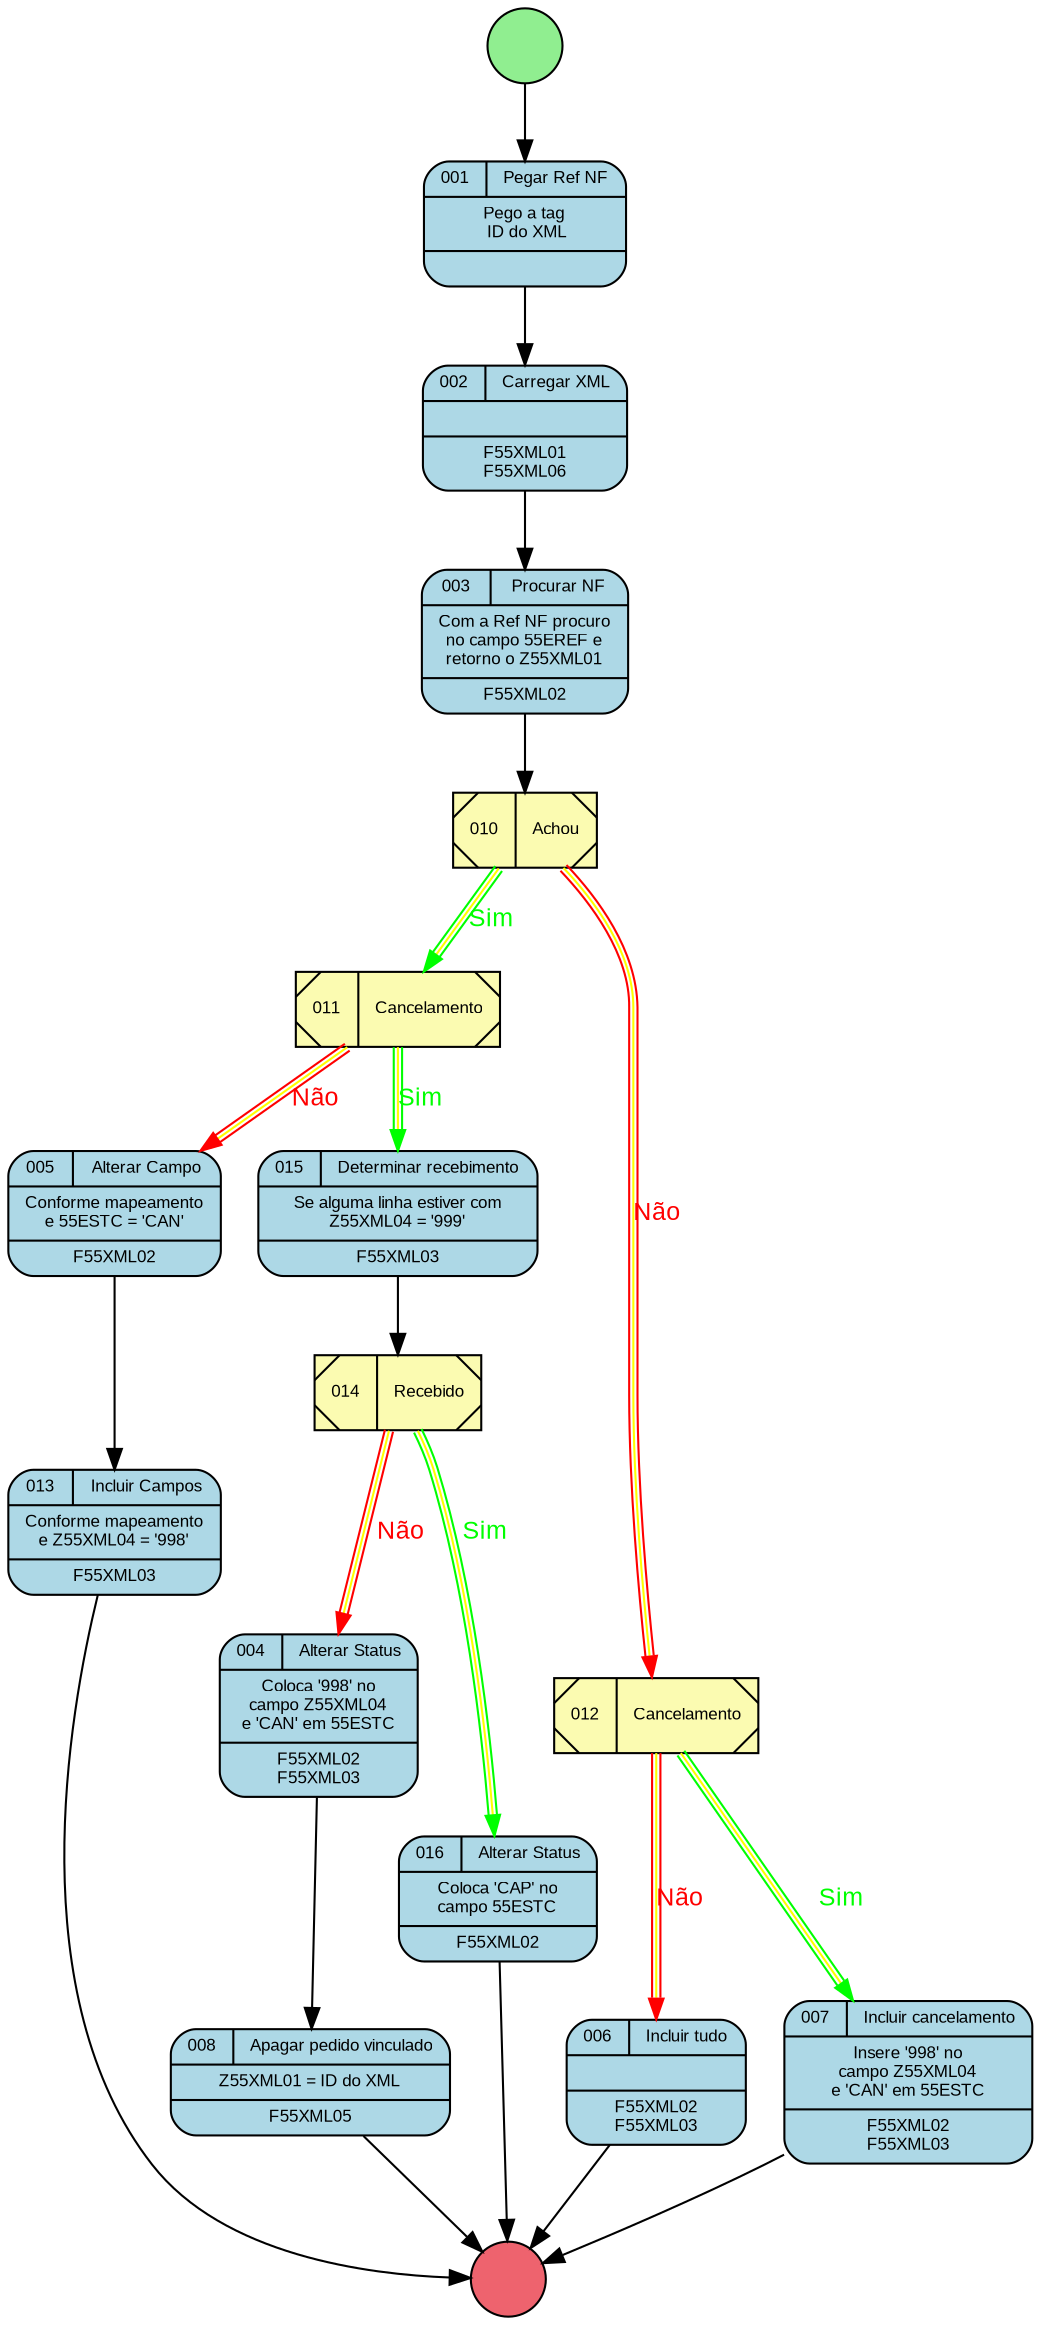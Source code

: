 digraph R {
    nodeini [
                shape=circle,
                style="filled",
                fillcolor="lightgreen",
                label=""
            ]
    node001 [
                fontname = "Arial",
                fontsize = 8,
                shape=record,
                style="rounded,filled",
                fillcolor="lightblue"
                label="{{001|Pegar Ref NF}|Pego a tag\n ID do XML|}"
            ]
    node002 [
                fontname = "Arial",
                fontsize = 8,
                shape=record,
                style="rounded,filled",
                fillcolor="lightblue"
                label="{{002|Carregar XML}||F55XML01\nF55XML06}"
            ]
    node003 [
                fontname = "Arial",
                fontsize = 8,
                shape=record,
                style="rounded,filled",
                fillcolor="lightblue"
                label="{{003|Procurar NF}|Com a Ref NF procuro\nno campo 55EREF e\nretorno o Z55XML01|F55XML02}"
            ]
    node004 [
                fontname = "Arial",
                fontsize = 8,
                shape=record,
                style="rounded,filled",
                fillcolor="lightblue"
                label="{{004|Alterar Status}|Coloca '998' no\ncampo Z55XML04\ne 'CAN' em 55ESTC|F55XML02\nF55XML03}"
            ]
    node005 [
                fontname = "Arial",
                fontsize = 8,
                shape=record,
                style="rounded,filled",
                fillcolor="lightblue"
                label="{{005|Alterar Campo}|Conforme mapeamento\ne 55ESTC = 'CAN'|F55XML02}"
            ]
    node006 [
                fontname = "Arial",
                fontsize = 8,
                shape=record,
                style="rounded,filled",
                fillcolor="lightblue"
                label="{{006|Incluir tudo}||F55XML02\nF55XML03}"
            ]
    node007 [
                fontname = "Arial",
                fontsize = 8,
                shape=record,
                style="rounded,filled",
                fillcolor="lightblue"
                label="{{007|Incluir cancelamento}|Insere '998' no\ncampo Z55XML04\ne 'CAN' em 55ESTC|F55XML02\nF55XML03}"
            ]
    node008 [
                fontname = "Arial",
                fontsize = 8,
                shape=record,
                style="rounded,filled",
                fillcolor="lightblue"
                label="{{008|Apagar pedido vinculado}|Z55XML01 = ID do XML|F55XML05}"
            ]
    node010 [
                fontname = "Arial",
                fontsize = 8,
                shape=record,
                style="diagonals,filled",
                fillcolor="#fbfbb1"
                label="010|Achou"
            ]
    node011 [
                fontname = "Arial",
                fontsize = 8,
                shape=record,
                style="diagonals,filled",
                fillcolor="#fbfbb1"
                label="011|Cancelamento"
            ]
    node012 [
                fontname = "Arial",
                fontsize = 8,
                shape=record,
                style="diagonals,filled",
                fillcolor="#fbfbb1"
                label="012|Cancelamento"
            ]
    node013 [
                fontname = "Arial",
                fontsize = 8,
                shape=record,
                style="rounded,filled",
                fillcolor="lightblue"
                label="{{013|Incluir Campos}|Conforme mapeamento\ne Z55XML04 = '998'|F55XML03}"
            ]
    node014 [
                fontname = "Arial",
                fontsize = 8,
                shape=record,
                style="diagonals,filled",
                fillcolor="#fbfbb1"
                label="014|Recebido"
            ]
    node015 [
                fontname = "Arial",
                fontsize = 8,
                shape=record,
                style="rounded,filled",
                fillcolor="lightblue"
                label="{{015|Determinar recebimento}|Se alguma linha estiver com\nZ55XML04 = '999'|F55XML03}"
            ]
    node016 [
                fontname = "Arial",
                fontsize = 8,
                shape=record,
                style="rounded,filled",
                fillcolor="lightblue"
                label="{{016|Alterar Status}|Coloca 'CAP' no\ncampo 55ESTC|F55XML02}"
            ]
    nodefin [
                shape=circle,
                style="filled",
                fillcolor="#ee636e",
                label=""
            ]
    nodeini -> node001
    node001 -> node002
    node002 -> node003
    node003 -> node010
    node010 -> node011 [fontname = "Arial", fontsize = 12, fontcolor="green", color="green:yellow:green", label="Sim"]
    node010 -> node012 [fontname = "Arial", fontsize = 12, fontcolor="red", color="red:yellow:red", label="Não"]
    node011 -> node015 [fontname = "Arial", fontsize = 12, fontcolor="green", color="green:yellow:green", label="Sim"]
    node011 -> node005 [fontname = "Arial", fontsize = 12, fontcolor="red", color="red:yellow:red", label="Não"]
    node004 -> node008
    node012 -> node007 [fontname = "Arial", fontsize = 12, fontcolor="green", color="green:yellow:green", label="Sim"]
    node012 -> node006 [fontname = "Arial", fontsize = 12, fontcolor="red", color="red:yellow:red", label="Não"]
    node005 -> node013
    node015 -> node014
    node014 -> node016 [fontname = "Arial", fontsize = 12, fontcolor="green", color="green:yellow:green", label="Sim"]
    node014 -> node004 [fontname = "Arial", fontsize = 12, fontcolor="red", color="red:yellow:red", label="Não"]
    node013 -> nodefin
    node008 -> nodefin
    node006 -> nodefin
    node016 -> nodefin
    node007 -> nodefin
}
